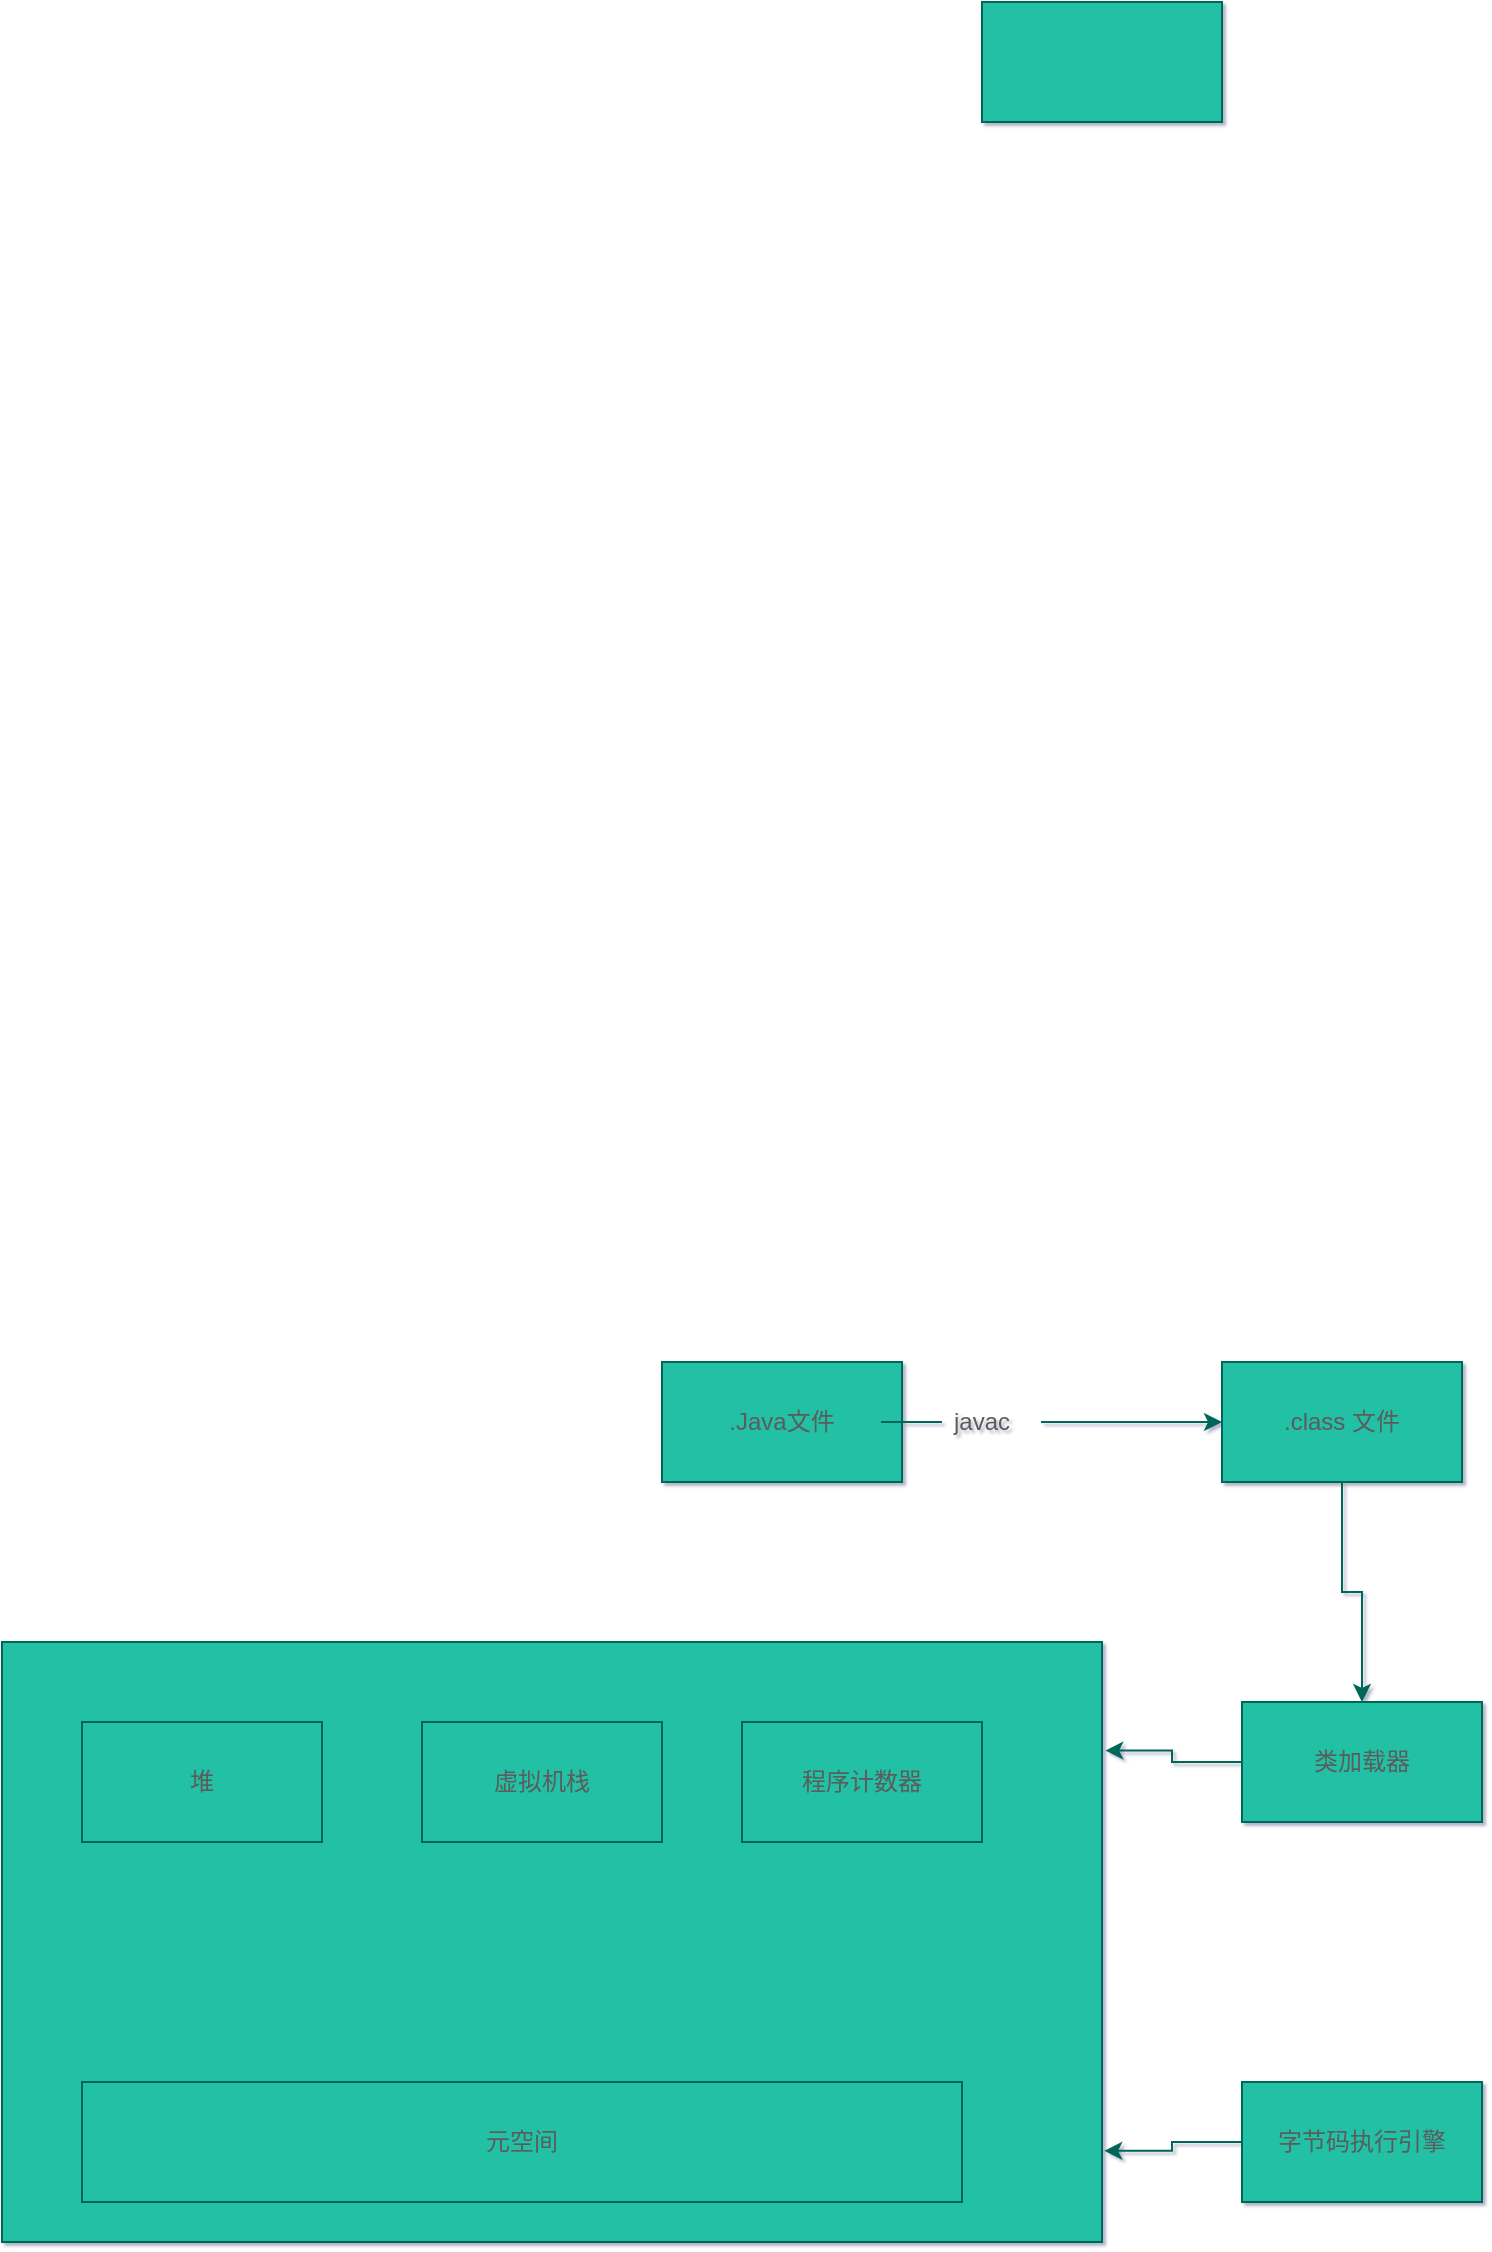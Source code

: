 <mxfile version="20.0.1" type="github">
  <diagram id="bDaeUC0RsBtI8EmDWwy7" name="第 1 页">
    <mxGraphModel dx="3519" dy="1716" grid="1" gridSize="10" guides="1" tooltips="1" connect="1" arrows="1" fold="1" page="1" pageScale="1" pageWidth="827" pageHeight="1169" math="0" shadow="1">
      <root>
        <mxCell id="0" />
        <mxCell id="1" parent="0" />
        <mxCell id="6O0fr-dVzJyz2uvv7P5e-1" value="" style="rounded=0;whiteSpace=wrap;html=1;fillColor=#21C0A5;strokeColor=#006658;fontColor=#5C5C5C;" vertex="1" parent="1">
          <mxGeometry x="-1730" y="70" width="550" height="300" as="geometry" />
        </mxCell>
        <mxCell id="6O0fr-dVzJyz2uvv7P5e-2" value="" style="rounded=0;whiteSpace=wrap;html=1;fillColor=#21C0A5;strokeColor=#006658;fontColor=#5C5C5C;" vertex="1" parent="1">
          <mxGeometry x="-1240" y="-750" width="120" height="60" as="geometry" />
        </mxCell>
        <mxCell id="6O0fr-dVzJyz2uvv7P5e-5" style="edgeStyle=orthogonalEdgeStyle;rounded=0;orthogonalLoop=1;jettySize=auto;html=1;entryX=0;entryY=0.5;entryDx=0;entryDy=0;startArrow=none;strokeColor=#006658;fontColor=#5C5C5C;" edge="1" parent="1" source="6O0fr-dVzJyz2uvv7P5e-6" target="6O0fr-dVzJyz2uvv7P5e-4">
          <mxGeometry relative="1" as="geometry" />
        </mxCell>
        <mxCell id="6O0fr-dVzJyz2uvv7P5e-3" value=".Java文件" style="rounded=0;whiteSpace=wrap;html=1;fillColor=#21C0A5;strokeColor=#006658;fontColor=#5C5C5C;" vertex="1" parent="1">
          <mxGeometry x="-1400" y="-70" width="120" height="60" as="geometry" />
        </mxCell>
        <mxCell id="6O0fr-dVzJyz2uvv7P5e-9" style="edgeStyle=orthogonalEdgeStyle;rounded=0;orthogonalLoop=1;jettySize=auto;html=1;entryX=0.5;entryY=0;entryDx=0;entryDy=0;strokeColor=#006658;fontColor=#5C5C5C;" edge="1" parent="1" source="6O0fr-dVzJyz2uvv7P5e-4" target="6O0fr-dVzJyz2uvv7P5e-8">
          <mxGeometry relative="1" as="geometry" />
        </mxCell>
        <mxCell id="6O0fr-dVzJyz2uvv7P5e-4" value=".class 文件" style="rounded=0;whiteSpace=wrap;html=1;fillColor=#21C0A5;strokeColor=#006658;fontColor=#5C5C5C;" vertex="1" parent="1">
          <mxGeometry x="-1120" y="-70" width="120" height="60" as="geometry" />
        </mxCell>
        <mxCell id="6O0fr-dVzJyz2uvv7P5e-6" value="javac" style="text;html=1;strokeColor=none;fillColor=none;align=center;verticalAlign=middle;whiteSpace=wrap;rounded=0;fontColor=#5C5C5C;" vertex="1" parent="1">
          <mxGeometry x="-1270.5" y="-55" width="60" height="30" as="geometry" />
        </mxCell>
        <mxCell id="6O0fr-dVzJyz2uvv7P5e-7" value="" style="edgeStyle=orthogonalEdgeStyle;rounded=0;orthogonalLoop=1;jettySize=auto;html=1;entryX=0;entryY=0.5;entryDx=0;entryDy=0;endArrow=none;strokeColor=#006658;fontColor=#5C5C5C;" edge="1" parent="1" source="6O0fr-dVzJyz2uvv7P5e-3" target="6O0fr-dVzJyz2uvv7P5e-6">
          <mxGeometry relative="1" as="geometry">
            <mxPoint x="-1280" y="-40" as="sourcePoint" />
            <mxPoint x="-1200" y="-40" as="targetPoint" />
          </mxGeometry>
        </mxCell>
        <mxCell id="6O0fr-dVzJyz2uvv7P5e-10" style="edgeStyle=orthogonalEdgeStyle;rounded=0;orthogonalLoop=1;jettySize=auto;html=1;exitX=0;exitY=0.5;exitDx=0;exitDy=0;entryX=1.003;entryY=0.181;entryDx=0;entryDy=0;entryPerimeter=0;strokeColor=#006658;fontColor=#5C5C5C;" edge="1" parent="1" source="6O0fr-dVzJyz2uvv7P5e-8" target="6O0fr-dVzJyz2uvv7P5e-1">
          <mxGeometry relative="1" as="geometry" />
        </mxCell>
        <mxCell id="6O0fr-dVzJyz2uvv7P5e-8" value="类加载器" style="rounded=0;whiteSpace=wrap;html=1;fillColor=#21C0A5;strokeColor=#006658;fontColor=#5C5C5C;" vertex="1" parent="1">
          <mxGeometry x="-1110" y="100" width="120" height="60" as="geometry" />
        </mxCell>
        <mxCell id="6O0fr-dVzJyz2uvv7P5e-17" style="edgeStyle=orthogonalEdgeStyle;rounded=0;orthogonalLoop=1;jettySize=auto;html=1;exitX=0;exitY=0.5;exitDx=0;exitDy=0;entryX=1.002;entryY=0.848;entryDx=0;entryDy=0;entryPerimeter=0;strokeColor=#006658;fontColor=#5C5C5C;" edge="1" parent="1" source="6O0fr-dVzJyz2uvv7P5e-11" target="6O0fr-dVzJyz2uvv7P5e-1">
          <mxGeometry relative="1" as="geometry" />
        </mxCell>
        <mxCell id="6O0fr-dVzJyz2uvv7P5e-11" value="字节码执行引擎" style="rounded=0;whiteSpace=wrap;html=1;fillColor=#21C0A5;strokeColor=#006658;fontColor=#5C5C5C;" vertex="1" parent="1">
          <mxGeometry x="-1110" y="290" width="120" height="60" as="geometry" />
        </mxCell>
        <mxCell id="6O0fr-dVzJyz2uvv7P5e-12" value="元空间" style="rounded=0;whiteSpace=wrap;html=1;fillColor=#21C0A5;strokeColor=#006658;fontColor=#5C5C5C;" vertex="1" parent="1">
          <mxGeometry x="-1690" y="290" width="440" height="60" as="geometry" />
        </mxCell>
        <mxCell id="6O0fr-dVzJyz2uvv7P5e-13" value="堆" style="rounded=0;whiteSpace=wrap;html=1;fillColor=#21C0A5;strokeColor=#006658;fontColor=#5C5C5C;" vertex="1" parent="1">
          <mxGeometry x="-1690" y="110" width="120" height="60" as="geometry" />
        </mxCell>
        <mxCell id="6O0fr-dVzJyz2uvv7P5e-14" value="虚拟机栈" style="rounded=0;whiteSpace=wrap;html=1;fillColor=#21C0A5;strokeColor=#006658;fontColor=#5C5C5C;" vertex="1" parent="1">
          <mxGeometry x="-1520" y="110" width="120" height="60" as="geometry" />
        </mxCell>
        <mxCell id="6O0fr-dVzJyz2uvv7P5e-16" value="程序计数器" style="rounded=0;whiteSpace=wrap;html=1;fillColor=#21C0A5;strokeColor=#006658;fontColor=#5C5C5C;" vertex="1" parent="1">
          <mxGeometry x="-1360" y="110" width="120" height="60" as="geometry" />
        </mxCell>
      </root>
    </mxGraphModel>
  </diagram>
</mxfile>
